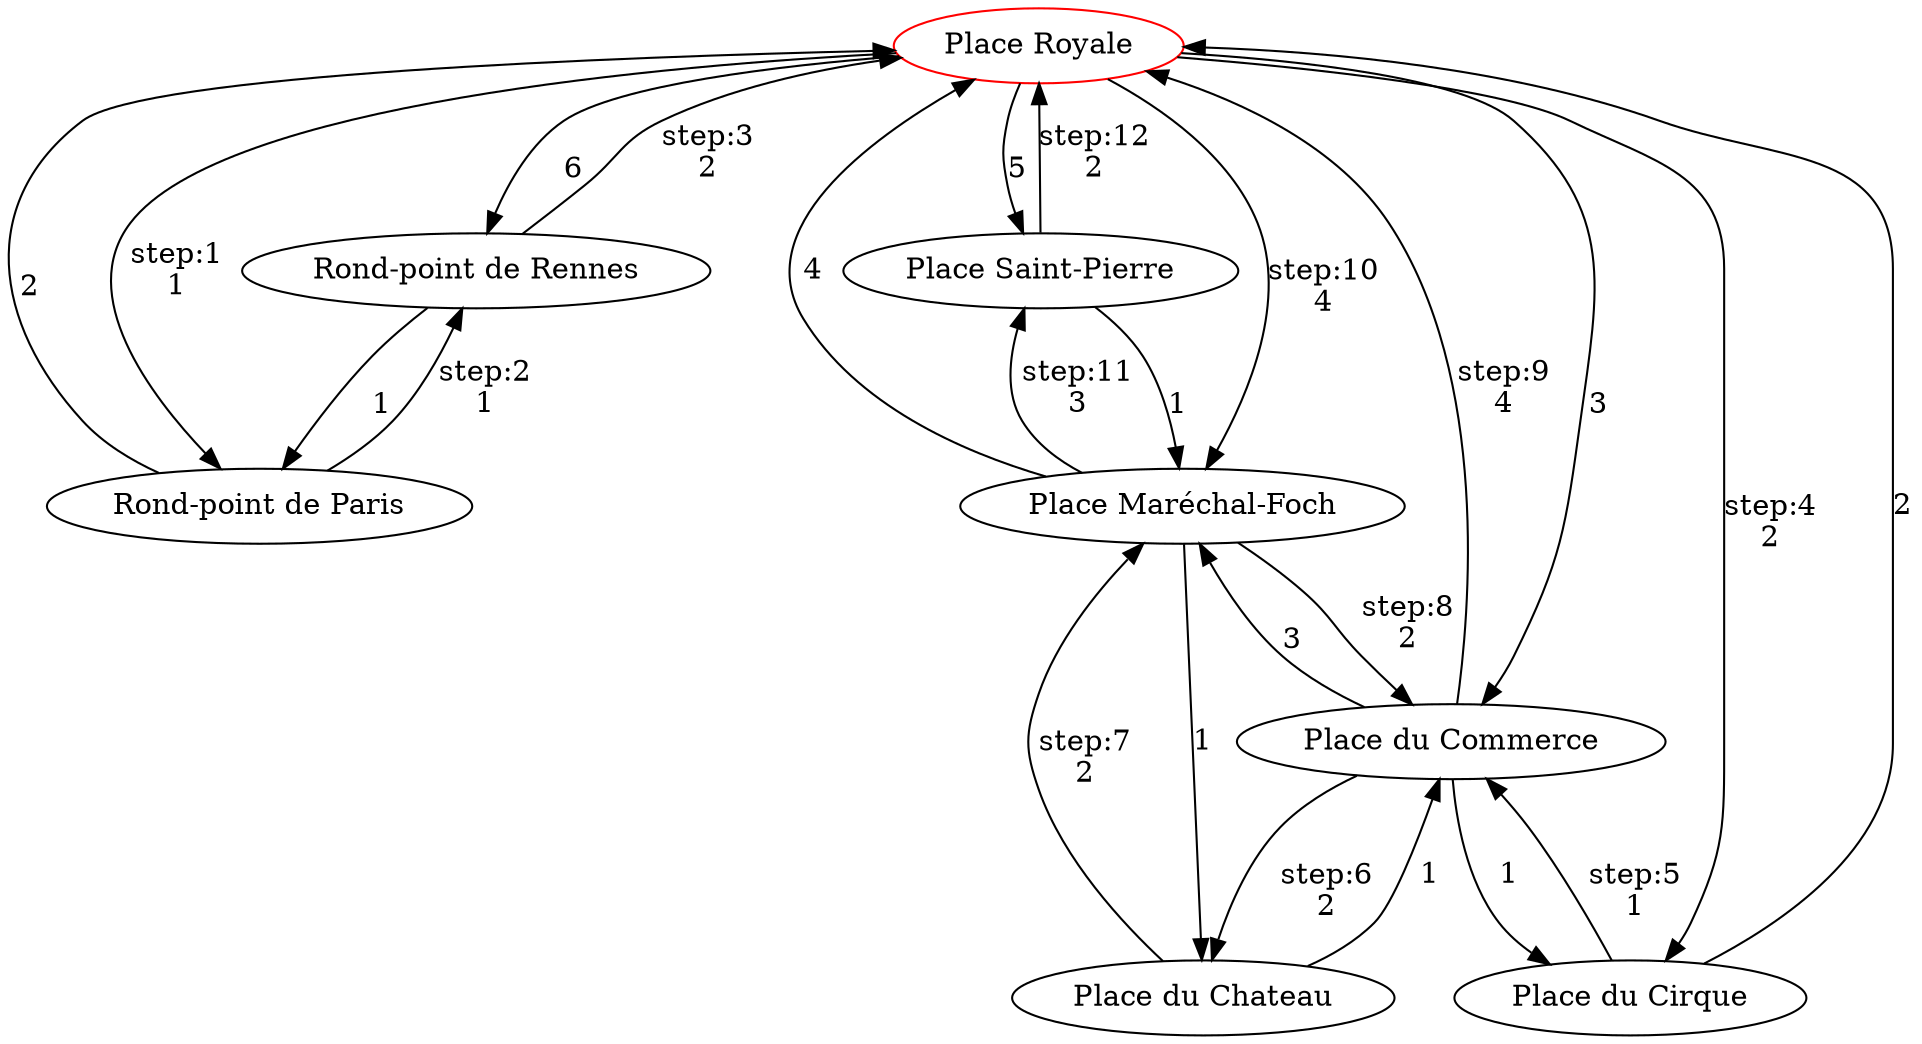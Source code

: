 digraph {
	Place_Royale [label="Place Royale",color="red"];
	Rond_point_de_Rennes [label="Rond-point de Rennes"];
	Rond_point_de_Paris [label="Rond-point de Paris"];
	Place_Saint_Pierre [label="Place Saint-Pierre"];
	Place_Marechal_Foch [label="Place Maréchal-Foch"];
	Place_du_Chateau [label="Place du Chateau"];
	Place_du_Commerce [label="Place du Commerce"];
	Place_du_Cirque [label="Place du Cirque"];

	Place_Royale -> Rond_point_de_Rennes [label="
6"];
	Rond_point_de_Rennes -> Rond_point_de_Paris [label="
1"];
	Rond_point_de_Paris -> Place_Royale [label="
2"];
	Place_Royale -> Place_Saint_Pierre [label="
5"];
	Place_Saint_Pierre -> Place_Marechal_Foch [label="
1"];
	Place_Royale -> Place_Marechal_Foch [label="
step:10
4"];
	Place_Royale -> Place_du_Commerce [label="
3"];
	Place_Royale -> Place_du_Cirque [label="
step:4
2"];
	Place_du_Cirque -> Place_du_Commerce [label="
step:5
1"];
	Place_du_Commerce -> Place_Marechal_Foch [label="
3"];
	Place_du_Commerce -> Place_du_Chateau [label="
step:6
2"];
	Place_du_Chateau -> Place_Marechal_Foch [label="
step:7
2"];
	Rond_point_de_Rennes -> Place_Royale [label="step:3
2"];
	Rond_point_de_Paris -> Rond_point_de_Rennes [label="step:2
1"];
	Place_Royale -> Rond_point_de_Paris [label="step:1
1"];
	Place_Saint_Pierre -> Place_Royale [label="step:12
2"];
	Place_Marechal_Foch -> Place_Saint_Pierre [label="step:11
3"];
	Place_Marechal_Foch -> Place_Royale [label="4"];
	Place_du_Commerce -> Place_Royale [label="step:9
4"];
	Place_du_Cirque -> Place_Royale [label="2"];
	Place_du_Commerce -> Place_du_Cirque [label="1"];
	Place_Marechal_Foch -> Place_du_Commerce [label="step:8
2"];
	Place_du_Chateau -> Place_du_Commerce [label="1"];
	Place_Marechal_Foch -> Place_du_Chateau [label="1"];
}
